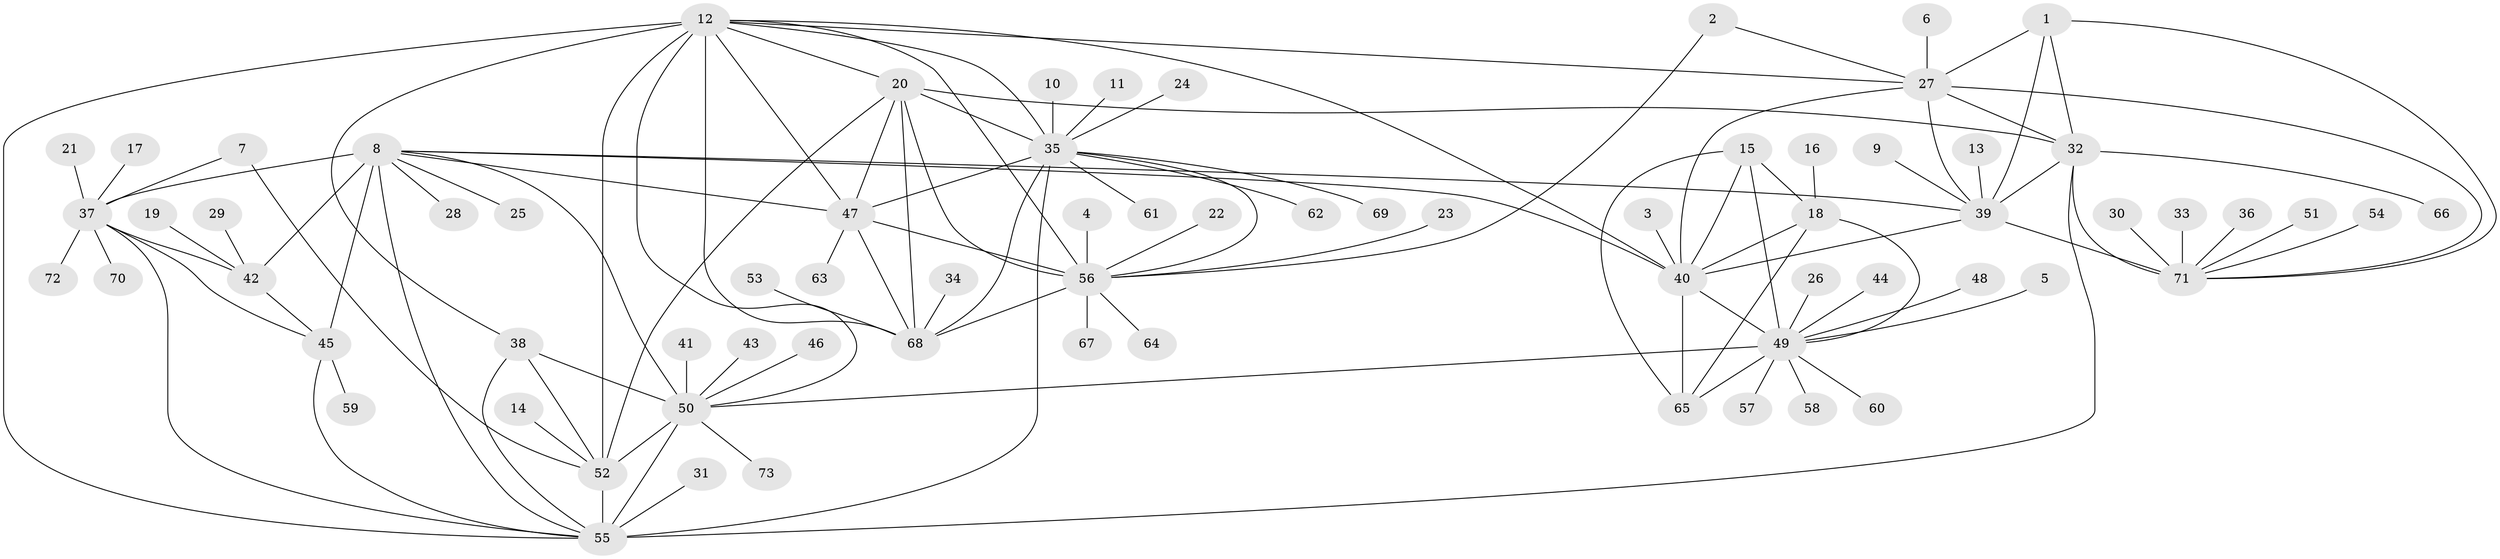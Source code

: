 // original degree distribution, {8: 0.04794520547945205, 9: 0.0547945205479452, 13: 0.0136986301369863, 7: 0.03424657534246575, 11: 0.00684931506849315, 10: 0.0410958904109589, 12: 0.02054794520547945, 15: 0.0136986301369863, 6: 0.00684931506849315, 2: 0.18493150684931506, 1: 0.5684931506849316, 3: 0.00684931506849315}
// Generated by graph-tools (version 1.1) at 2025/26/03/09/25 03:26:36]
// undirected, 73 vertices, 118 edges
graph export_dot {
graph [start="1"]
  node [color=gray90,style=filled];
  1;
  2;
  3;
  4;
  5;
  6;
  7;
  8;
  9;
  10;
  11;
  12;
  13;
  14;
  15;
  16;
  17;
  18;
  19;
  20;
  21;
  22;
  23;
  24;
  25;
  26;
  27;
  28;
  29;
  30;
  31;
  32;
  33;
  34;
  35;
  36;
  37;
  38;
  39;
  40;
  41;
  42;
  43;
  44;
  45;
  46;
  47;
  48;
  49;
  50;
  51;
  52;
  53;
  54;
  55;
  56;
  57;
  58;
  59;
  60;
  61;
  62;
  63;
  64;
  65;
  66;
  67;
  68;
  69;
  70;
  71;
  72;
  73;
  1 -- 27 [weight=1.0];
  1 -- 32 [weight=1.0];
  1 -- 39 [weight=2.0];
  1 -- 71 [weight=2.0];
  2 -- 27 [weight=1.0];
  2 -- 56 [weight=1.0];
  3 -- 40 [weight=1.0];
  4 -- 56 [weight=1.0];
  5 -- 49 [weight=1.0];
  6 -- 27 [weight=1.0];
  7 -- 37 [weight=1.0];
  7 -- 52 [weight=1.0];
  8 -- 25 [weight=1.0];
  8 -- 28 [weight=1.0];
  8 -- 37 [weight=6.0];
  8 -- 39 [weight=1.0];
  8 -- 40 [weight=1.0];
  8 -- 42 [weight=3.0];
  8 -- 45 [weight=3.0];
  8 -- 47 [weight=1.0];
  8 -- 50 [weight=1.0];
  8 -- 55 [weight=1.0];
  9 -- 39 [weight=1.0];
  10 -- 35 [weight=1.0];
  11 -- 35 [weight=1.0];
  12 -- 20 [weight=1.0];
  12 -- 27 [weight=1.0];
  12 -- 35 [weight=1.0];
  12 -- 38 [weight=1.0];
  12 -- 40 [weight=1.0];
  12 -- 47 [weight=1.0];
  12 -- 50 [weight=2.0];
  12 -- 52 [weight=2.0];
  12 -- 55 [weight=1.0];
  12 -- 56 [weight=2.0];
  12 -- 68 [weight=2.0];
  13 -- 39 [weight=1.0];
  14 -- 52 [weight=1.0];
  15 -- 18 [weight=1.0];
  15 -- 40 [weight=2.0];
  15 -- 49 [weight=2.0];
  15 -- 65 [weight=1.0];
  16 -- 18 [weight=1.0];
  17 -- 37 [weight=1.0];
  18 -- 40 [weight=2.0];
  18 -- 49 [weight=2.0];
  18 -- 65 [weight=1.0];
  19 -- 42 [weight=1.0];
  20 -- 32 [weight=1.0];
  20 -- 35 [weight=1.0];
  20 -- 47 [weight=1.0];
  20 -- 52 [weight=1.0];
  20 -- 56 [weight=1.0];
  20 -- 68 [weight=2.0];
  21 -- 37 [weight=1.0];
  22 -- 56 [weight=1.0];
  23 -- 56 [weight=1.0];
  24 -- 35 [weight=1.0];
  26 -- 49 [weight=1.0];
  27 -- 32 [weight=1.0];
  27 -- 39 [weight=2.0];
  27 -- 40 [weight=1.0];
  27 -- 71 [weight=2.0];
  29 -- 42 [weight=1.0];
  30 -- 71 [weight=1.0];
  31 -- 55 [weight=1.0];
  32 -- 39 [weight=2.0];
  32 -- 55 [weight=1.0];
  32 -- 66 [weight=1.0];
  32 -- 71 [weight=2.0];
  33 -- 71 [weight=1.0];
  34 -- 68 [weight=1.0];
  35 -- 47 [weight=1.0];
  35 -- 55 [weight=1.0];
  35 -- 56 [weight=1.0];
  35 -- 61 [weight=1.0];
  35 -- 62 [weight=1.0];
  35 -- 68 [weight=2.0];
  35 -- 69 [weight=1.0];
  36 -- 71 [weight=1.0];
  37 -- 42 [weight=2.0];
  37 -- 45 [weight=2.0];
  37 -- 55 [weight=1.0];
  37 -- 70 [weight=1.0];
  37 -- 72 [weight=1.0];
  38 -- 50 [weight=2.0];
  38 -- 52 [weight=2.0];
  38 -- 55 [weight=1.0];
  39 -- 40 [weight=1.0];
  39 -- 71 [weight=4.0];
  40 -- 49 [weight=4.0];
  40 -- 65 [weight=2.0];
  41 -- 50 [weight=1.0];
  42 -- 45 [weight=1.0];
  43 -- 50 [weight=1.0];
  44 -- 49 [weight=1.0];
  45 -- 55 [weight=1.0];
  45 -- 59 [weight=1.0];
  46 -- 50 [weight=1.0];
  47 -- 56 [weight=1.0];
  47 -- 63 [weight=1.0];
  47 -- 68 [weight=2.0];
  48 -- 49 [weight=1.0];
  49 -- 50 [weight=1.0];
  49 -- 57 [weight=1.0];
  49 -- 58 [weight=1.0];
  49 -- 60 [weight=1.0];
  49 -- 65 [weight=2.0];
  50 -- 52 [weight=4.0];
  50 -- 55 [weight=2.0];
  50 -- 73 [weight=1.0];
  51 -- 71 [weight=1.0];
  52 -- 55 [weight=2.0];
  53 -- 68 [weight=1.0];
  54 -- 71 [weight=1.0];
  56 -- 64 [weight=1.0];
  56 -- 67 [weight=1.0];
  56 -- 68 [weight=2.0];
}
